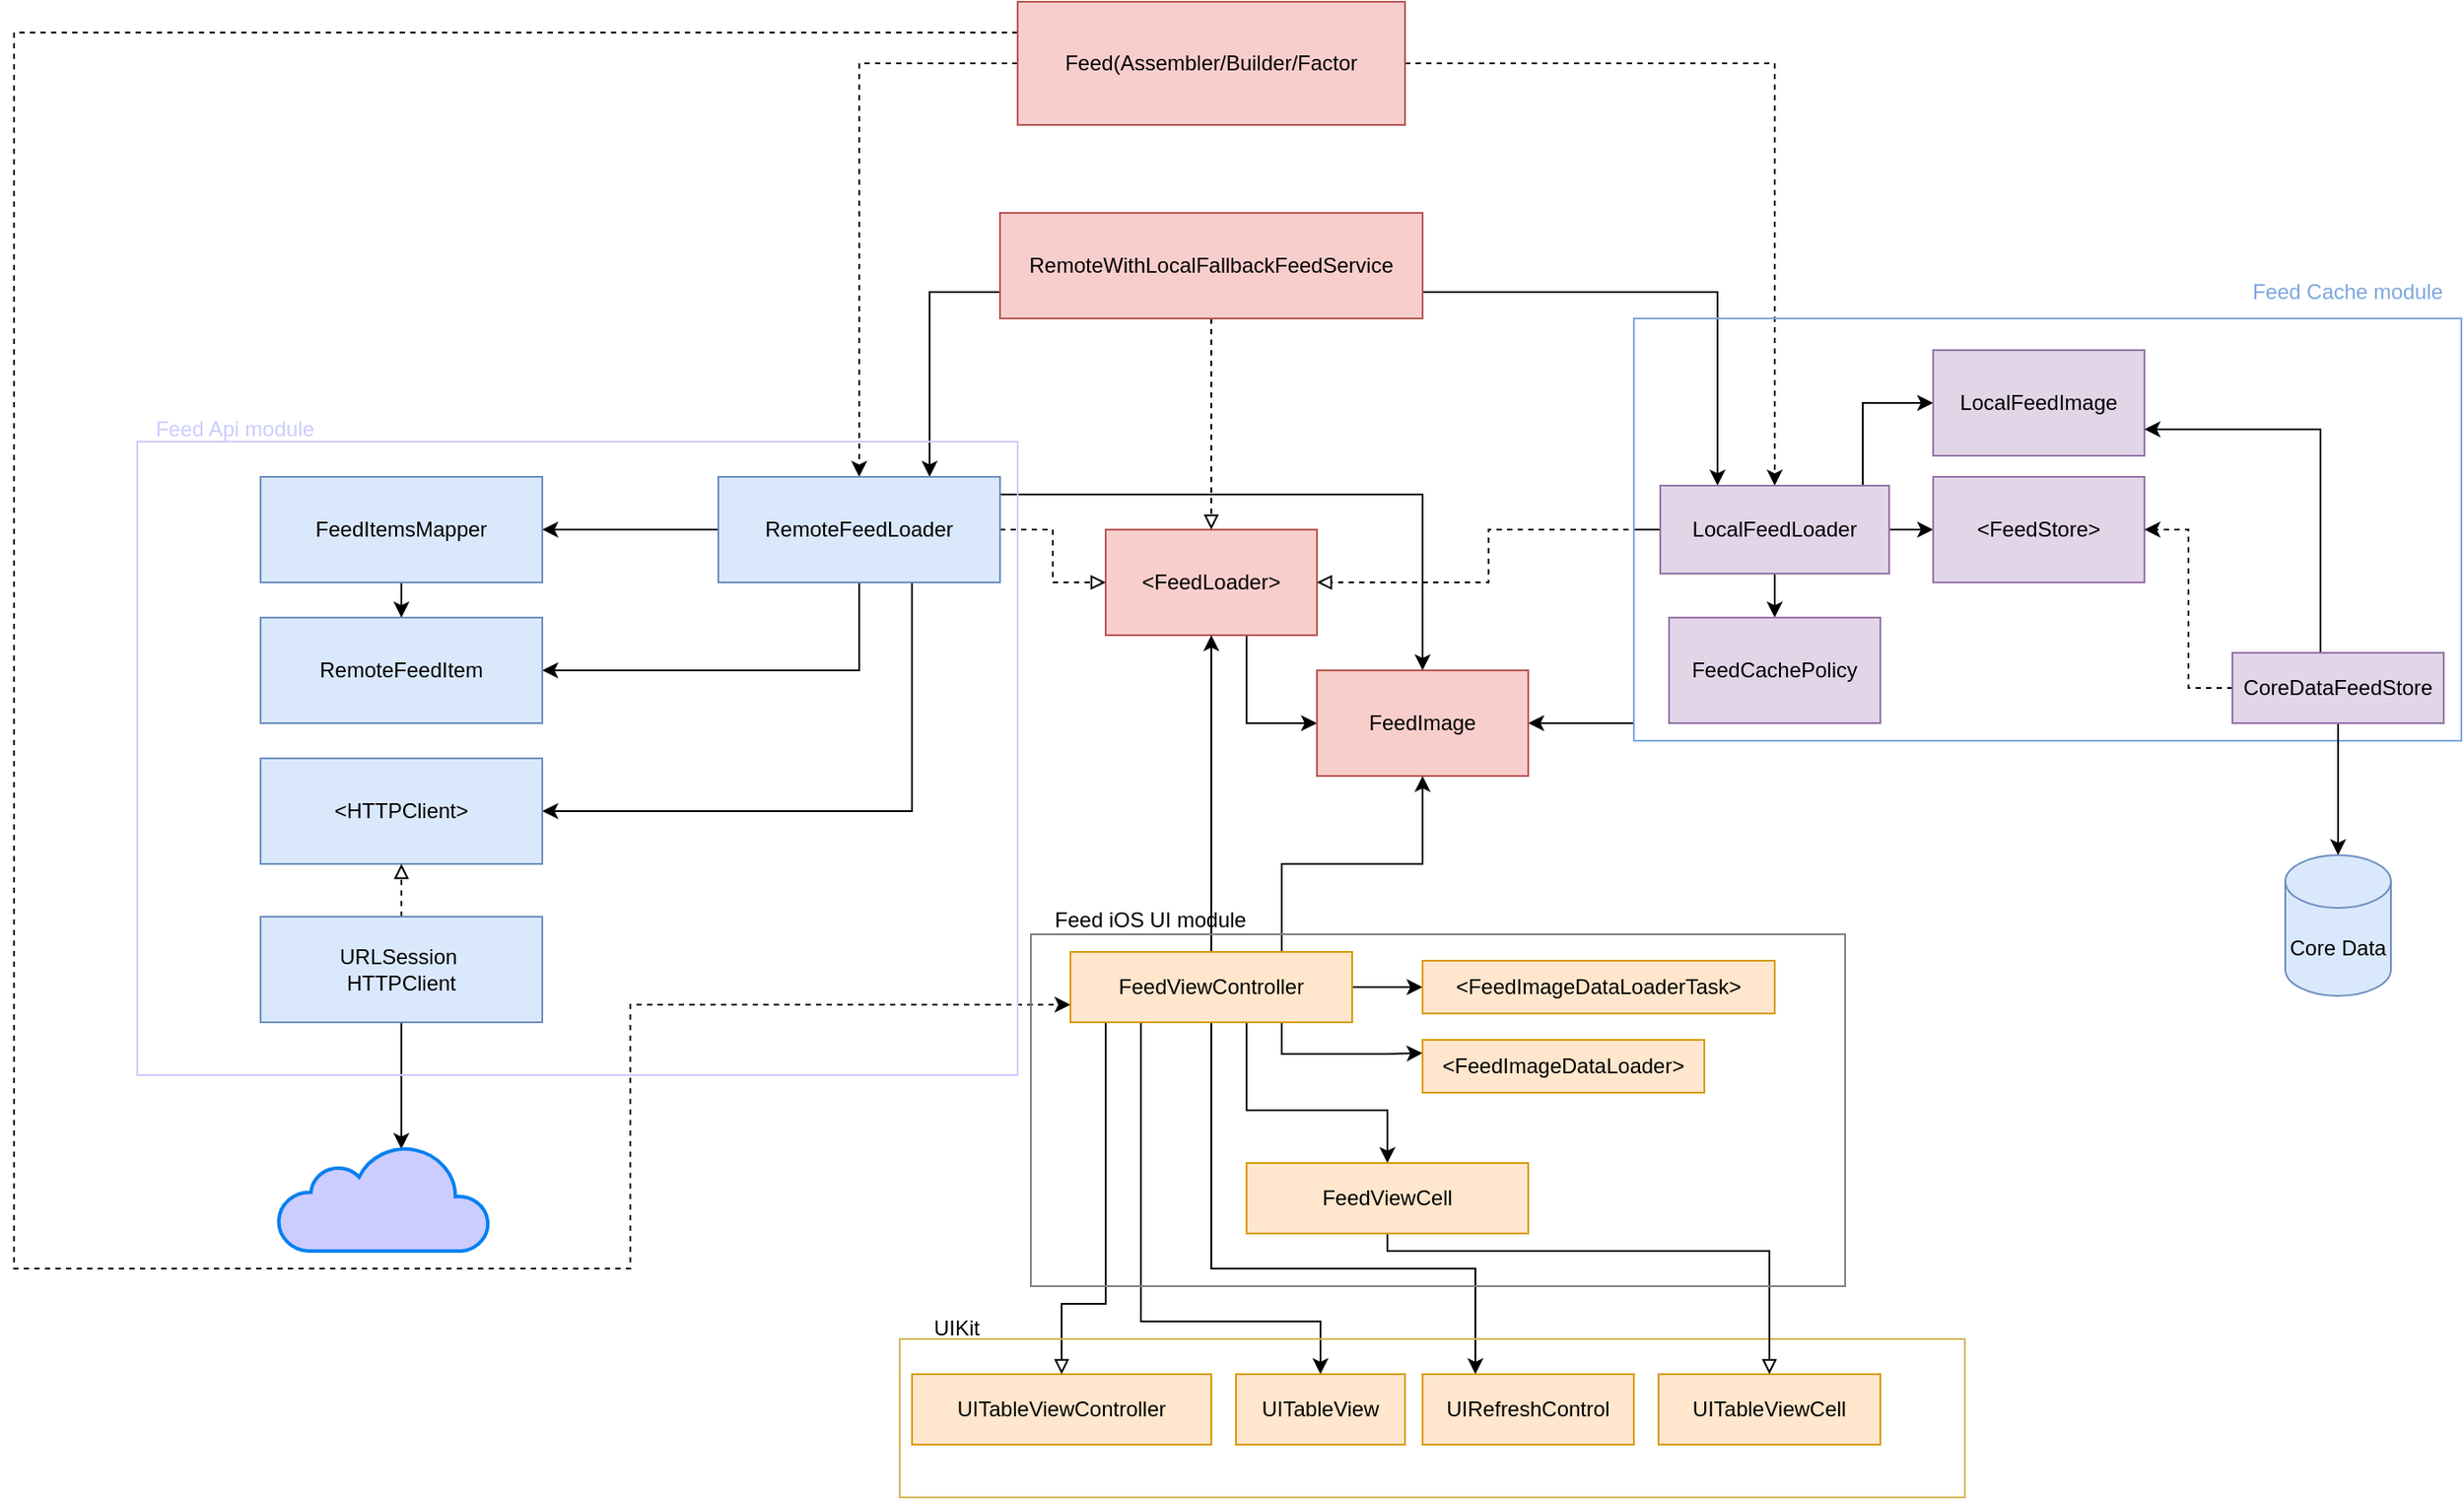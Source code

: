 <mxfile version="21.3.5" type="device">
  <diagram name="Page-1" id="5tE9PvvC92MBVU3yv-TN">
    <mxGraphModel dx="2190" dy="802" grid="1" gridSize="10" guides="1" tooltips="1" connect="1" arrows="1" fold="1" page="1" pageScale="1" pageWidth="827" pageHeight="1169" math="0" shadow="0">
      <root>
        <mxCell id="0" />
        <mxCell id="1" parent="0" />
        <mxCell id="9Ri4bayZUHAKm8TNs4ZH-6" style="edgeStyle=orthogonalEdgeStyle;rounded=0;orthogonalLoop=1;jettySize=auto;html=1;entryX=0;entryY=0.5;entryDx=0;entryDy=0;" parent="1" source="wkb4X_CLZkG0QTCTbJi_-1" target="9Ri4bayZUHAKm8TNs4ZH-5" edge="1">
          <mxGeometry relative="1" as="geometry">
            <Array as="points">
              <mxPoint x="420" y="430" />
            </Array>
          </mxGeometry>
        </mxCell>
        <mxCell id="wkb4X_CLZkG0QTCTbJi_-1" value="&amp;lt;FeedLoader&amp;gt;" style="rounded=0;whiteSpace=wrap;html=1;fillColor=#f8cecc;strokeColor=#b85450;" parent="1" vertex="1">
          <mxGeometry x="340" y="320" width="120" height="60" as="geometry" />
        </mxCell>
        <mxCell id="wkb4X_CLZkG0QTCTbJi_-16" style="edgeStyle=orthogonalEdgeStyle;rounded=0;orthogonalLoop=1;jettySize=auto;html=1;dashed=1;" parent="1" source="wkb4X_CLZkG0QTCTbJi_-2" target="wkb4X_CLZkG0QTCTbJi_-4" edge="1">
          <mxGeometry relative="1" as="geometry" />
        </mxCell>
        <mxCell id="wkb4X_CLZkG0QTCTbJi_-17" style="edgeStyle=orthogonalEdgeStyle;rounded=0;orthogonalLoop=1;jettySize=auto;html=1;dashed=1;" parent="1" source="wkb4X_CLZkG0QTCTbJi_-2" target="wkb4X_CLZkG0QTCTbJi_-5" edge="1">
          <mxGeometry relative="1" as="geometry" />
        </mxCell>
        <mxCell id="9oJwUBDEAIhy3Kt25aec-4" style="edgeStyle=orthogonalEdgeStyle;rounded=0;orthogonalLoop=1;jettySize=auto;html=1;entryX=0;entryY=0.75;entryDx=0;entryDy=0;dashed=1;exitX=0;exitY=0.25;exitDx=0;exitDy=0;" parent="1" source="wkb4X_CLZkG0QTCTbJi_-2" target="wkb4X_CLZkG0QTCTbJi_-7" edge="1">
          <mxGeometry relative="1" as="geometry">
            <Array as="points">
              <mxPoint x="-280" y="38" />
              <mxPoint x="-280" y="740" />
              <mxPoint x="70" y="740" />
              <mxPoint x="70" y="590" />
            </Array>
          </mxGeometry>
        </mxCell>
        <mxCell id="wkb4X_CLZkG0QTCTbJi_-2" value="Feed(Assembler/Builder/Factor" style="rounded=0;whiteSpace=wrap;html=1;fillColor=#f8cecc;strokeColor=#b85450;" parent="1" vertex="1">
          <mxGeometry x="290" y="20" width="220" height="70" as="geometry" />
        </mxCell>
        <mxCell id="wkb4X_CLZkG0QTCTbJi_-14" style="edgeStyle=orthogonalEdgeStyle;rounded=0;orthogonalLoop=1;jettySize=auto;html=1;entryX=0.75;entryY=0;entryDx=0;entryDy=0;exitX=0;exitY=0.75;exitDx=0;exitDy=0;" parent="1" source="wkb4X_CLZkG0QTCTbJi_-3" target="wkb4X_CLZkG0QTCTbJi_-4" edge="1">
          <mxGeometry relative="1" as="geometry">
            <Array as="points">
              <mxPoint x="240" y="185" />
            </Array>
          </mxGeometry>
        </mxCell>
        <mxCell id="wkb4X_CLZkG0QTCTbJi_-15" style="edgeStyle=orthogonalEdgeStyle;rounded=0;orthogonalLoop=1;jettySize=auto;html=1;exitX=1;exitY=0.75;exitDx=0;exitDy=0;entryX=0.25;entryY=0;entryDx=0;entryDy=0;" parent="1" source="wkb4X_CLZkG0QTCTbJi_-3" target="wkb4X_CLZkG0QTCTbJi_-5" edge="1">
          <mxGeometry relative="1" as="geometry" />
        </mxCell>
        <mxCell id="wkb4X_CLZkG0QTCTbJi_-18" style="edgeStyle=orthogonalEdgeStyle;rounded=0;orthogonalLoop=1;jettySize=auto;html=1;dashed=1;endArrow=block;endFill=0;" parent="1" source="wkb4X_CLZkG0QTCTbJi_-3" target="wkb4X_CLZkG0QTCTbJi_-1" edge="1">
          <mxGeometry relative="1" as="geometry" />
        </mxCell>
        <mxCell id="wkb4X_CLZkG0QTCTbJi_-3" value="RemoteWithLocalFallbackFeedService" style="rounded=0;whiteSpace=wrap;html=1;fillColor=#f8cecc;strokeColor=#b85450;" parent="1" vertex="1">
          <mxGeometry x="280" y="140" width="240" height="60" as="geometry" />
        </mxCell>
        <mxCell id="wkb4X_CLZkG0QTCTbJi_-12" style="edgeStyle=orthogonalEdgeStyle;rounded=0;orthogonalLoop=1;jettySize=auto;html=1;dashed=1;endArrow=block;endFill=0;" parent="1" source="wkb4X_CLZkG0QTCTbJi_-4" target="wkb4X_CLZkG0QTCTbJi_-1" edge="1">
          <mxGeometry relative="1" as="geometry" />
        </mxCell>
        <mxCell id="9Ri4bayZUHAKm8TNs4ZH-1" style="edgeStyle=orthogonalEdgeStyle;rounded=0;orthogonalLoop=1;jettySize=auto;html=1;" parent="1" source="wkb4X_CLZkG0QTCTbJi_-4" target="wkb4X_CLZkG0QTCTbJi_-20" edge="1">
          <mxGeometry relative="1" as="geometry" />
        </mxCell>
        <mxCell id="9Ri4bayZUHAKm8TNs4ZH-4" style="edgeStyle=orthogonalEdgeStyle;rounded=0;orthogonalLoop=1;jettySize=auto;html=1;entryX=1;entryY=0.5;entryDx=0;entryDy=0;" parent="1" source="wkb4X_CLZkG0QTCTbJi_-4" target="9Ri4bayZUHAKm8TNs4ZH-2" edge="1">
          <mxGeometry relative="1" as="geometry">
            <Array as="points">
              <mxPoint x="200" y="400" />
            </Array>
          </mxGeometry>
        </mxCell>
        <mxCell id="9Ri4bayZUHAKm8TNs4ZH-7" style="edgeStyle=orthogonalEdgeStyle;rounded=0;orthogonalLoop=1;jettySize=auto;html=1;" parent="1" source="wkb4X_CLZkG0QTCTbJi_-4" target="9Ri4bayZUHAKm8TNs4ZH-5" edge="1">
          <mxGeometry relative="1" as="geometry">
            <Array as="points">
              <mxPoint x="520" y="300" />
            </Array>
          </mxGeometry>
        </mxCell>
        <mxCell id="0OMT_AVmc9sH3o9Od09E-2" style="edgeStyle=orthogonalEdgeStyle;rounded=0;orthogonalLoop=1;jettySize=auto;html=1;entryX=1;entryY=0.5;entryDx=0;entryDy=0;" parent="1" source="wkb4X_CLZkG0QTCTbJi_-4" target="wkb4X_CLZkG0QTCTbJi_-19" edge="1">
          <mxGeometry relative="1" as="geometry">
            <Array as="points">
              <mxPoint x="230" y="480" />
            </Array>
          </mxGeometry>
        </mxCell>
        <mxCell id="wkb4X_CLZkG0QTCTbJi_-4" value="RemoteFeedLoader" style="rounded=0;whiteSpace=wrap;html=1;fillColor=#dae8fc;strokeColor=#6c8ebf;" parent="1" vertex="1">
          <mxGeometry x="120" y="290" width="160" height="60" as="geometry" />
        </mxCell>
        <mxCell id="wkb4X_CLZkG0QTCTbJi_-13" style="edgeStyle=orthogonalEdgeStyle;rounded=0;orthogonalLoop=1;jettySize=auto;html=1;entryX=1;entryY=0.5;entryDx=0;entryDy=0;dashed=1;endArrow=block;endFill=0;" parent="1" source="wkb4X_CLZkG0QTCTbJi_-5" target="wkb4X_CLZkG0QTCTbJi_-1" edge="1">
          <mxGeometry relative="1" as="geometry" />
        </mxCell>
        <mxCell id="mt7t5qOtKBUCOaAIjQfM-2" style="edgeStyle=orthogonalEdgeStyle;rounded=0;orthogonalLoop=1;jettySize=auto;html=1;entryX=0;entryY=0.5;entryDx=0;entryDy=0;" parent="1" source="wkb4X_CLZkG0QTCTbJi_-5" target="mt7t5qOtKBUCOaAIjQfM-1" edge="1">
          <mxGeometry relative="1" as="geometry" />
        </mxCell>
        <mxCell id="9Ri4bayZUHAKm8TNs4ZH-8" style="edgeStyle=orthogonalEdgeStyle;rounded=0;orthogonalLoop=1;jettySize=auto;html=1;entryX=1;entryY=0.5;entryDx=0;entryDy=0;" parent="1" source="wkb4X_CLZkG0QTCTbJi_-5" target="9Ri4bayZUHAKm8TNs4ZH-5" edge="1">
          <mxGeometry relative="1" as="geometry">
            <Array as="points">
              <mxPoint x="640" y="430" />
            </Array>
          </mxGeometry>
        </mxCell>
        <mxCell id="9Ri4bayZUHAKm8TNs4ZH-10" style="edgeStyle=orthogonalEdgeStyle;rounded=0;orthogonalLoop=1;jettySize=auto;html=1;entryX=0;entryY=0.5;entryDx=0;entryDy=0;" parent="1" source="wkb4X_CLZkG0QTCTbJi_-5" target="9Ri4bayZUHAKm8TNs4ZH-9" edge="1">
          <mxGeometry relative="1" as="geometry">
            <Array as="points">
              <mxPoint x="770" y="300" />
              <mxPoint x="770" y="248" />
            </Array>
          </mxGeometry>
        </mxCell>
        <mxCell id="0OMT_AVmc9sH3o9Od09E-5" style="edgeStyle=orthogonalEdgeStyle;rounded=0;orthogonalLoop=1;jettySize=auto;html=1;" parent="1" source="wkb4X_CLZkG0QTCTbJi_-5" target="0OMT_AVmc9sH3o9Od09E-3" edge="1">
          <mxGeometry relative="1" as="geometry" />
        </mxCell>
        <mxCell id="wkb4X_CLZkG0QTCTbJi_-5" value="LocalFeedLoader" style="rounded=0;whiteSpace=wrap;html=1;fillColor=#e1d5e7;strokeColor=#9673a6;" parent="1" vertex="1">
          <mxGeometry x="655" y="295" width="130" height="50" as="geometry" />
        </mxCell>
        <mxCell id="wkb4X_CLZkG0QTCTbJi_-6" value="UITableViewController" style="rounded=0;whiteSpace=wrap;html=1;fillColor=#ffe6cc;strokeColor=#d79b00;" parent="1" vertex="1">
          <mxGeometry x="230" y="800" width="170" height="40" as="geometry" />
        </mxCell>
        <mxCell id="wkb4X_CLZkG0QTCTbJi_-10" style="edgeStyle=orthogonalEdgeStyle;rounded=0;orthogonalLoop=1;jettySize=auto;html=1;entryX=0.5;entryY=0;entryDx=0;entryDy=0;endArrow=block;endFill=0;" parent="1" source="wkb4X_CLZkG0QTCTbJi_-7" target="wkb4X_CLZkG0QTCTbJi_-6" edge="1">
          <mxGeometry relative="1" as="geometry">
            <Array as="points">
              <mxPoint x="340" y="760" />
              <mxPoint x="315" y="760" />
            </Array>
          </mxGeometry>
        </mxCell>
        <mxCell id="wkb4X_CLZkG0QTCTbJi_-11" style="edgeStyle=orthogonalEdgeStyle;rounded=0;orthogonalLoop=1;jettySize=auto;html=1;entryX=0.5;entryY=1;entryDx=0;entryDy=0;" parent="1" source="wkb4X_CLZkG0QTCTbJi_-7" target="wkb4X_CLZkG0QTCTbJi_-1" edge="1">
          <mxGeometry relative="1" as="geometry" />
        </mxCell>
        <mxCell id="9oJwUBDEAIhy3Kt25aec-3" style="edgeStyle=orthogonalEdgeStyle;rounded=0;orthogonalLoop=1;jettySize=auto;html=1;entryX=0.25;entryY=0;entryDx=0;entryDy=0;" parent="1" source="wkb4X_CLZkG0QTCTbJi_-7" target="9oJwUBDEAIhy3Kt25aec-2" edge="1">
          <mxGeometry relative="1" as="geometry">
            <Array as="points">
              <mxPoint x="400" y="740" />
              <mxPoint x="550" y="740" />
            </Array>
          </mxGeometry>
        </mxCell>
        <mxCell id="9oJwUBDEAIhy3Kt25aec-5" style="edgeStyle=orthogonalEdgeStyle;rounded=0;orthogonalLoop=1;jettySize=auto;html=1;exitX=0.75;exitY=0;exitDx=0;exitDy=0;" parent="1" source="wkb4X_CLZkG0QTCTbJi_-7" target="9Ri4bayZUHAKm8TNs4ZH-5" edge="1">
          <mxGeometry relative="1" as="geometry" />
        </mxCell>
        <mxCell id="8CEh4J7_kmvw50hiCcKO-3" style="edgeStyle=orthogonalEdgeStyle;rounded=0;orthogonalLoop=1;jettySize=auto;html=1;" parent="1" source="wkb4X_CLZkG0QTCTbJi_-7" target="8CEh4J7_kmvw50hiCcKO-1" edge="1">
          <mxGeometry relative="1" as="geometry">
            <Array as="points">
              <mxPoint x="360" y="770" />
              <mxPoint x="462" y="770" />
            </Array>
          </mxGeometry>
        </mxCell>
        <mxCell id="8CEh4J7_kmvw50hiCcKO-6" style="edgeStyle=orthogonalEdgeStyle;rounded=0;orthogonalLoop=1;jettySize=auto;html=1;" parent="1" source="wkb4X_CLZkG0QTCTbJi_-7" target="8CEh4J7_kmvw50hiCcKO-4" edge="1">
          <mxGeometry relative="1" as="geometry">
            <Array as="points">
              <mxPoint x="420" y="650" />
              <mxPoint x="500" y="650" />
            </Array>
          </mxGeometry>
        </mxCell>
        <mxCell id="8CEh4J7_kmvw50hiCcKO-9" style="edgeStyle=orthogonalEdgeStyle;rounded=0;orthogonalLoop=1;jettySize=auto;html=1;entryX=0;entryY=0.25;entryDx=0;entryDy=0;" parent="1" source="wkb4X_CLZkG0QTCTbJi_-7" target="8CEh4J7_kmvw50hiCcKO-7" edge="1">
          <mxGeometry relative="1" as="geometry">
            <Array as="points">
              <mxPoint x="440" y="618" />
              <mxPoint x="500" y="618" />
            </Array>
          </mxGeometry>
        </mxCell>
        <mxCell id="8CEh4J7_kmvw50hiCcKO-10" style="edgeStyle=orthogonalEdgeStyle;rounded=0;orthogonalLoop=1;jettySize=auto;html=1;" parent="1" source="wkb4X_CLZkG0QTCTbJi_-7" target="8CEh4J7_kmvw50hiCcKO-8" edge="1">
          <mxGeometry relative="1" as="geometry" />
        </mxCell>
        <mxCell id="wkb4X_CLZkG0QTCTbJi_-7" value="FeedViewController" style="rounded=0;whiteSpace=wrap;html=1;fillColor=#ffe6cc;strokeColor=#d79b00;" parent="1" vertex="1">
          <mxGeometry x="320" y="560" width="160" height="40" as="geometry" />
        </mxCell>
        <mxCell id="wkb4X_CLZkG0QTCTbJi_-19" value="&amp;lt;HTTPClient&amp;gt;" style="rounded=0;whiteSpace=wrap;html=1;fillColor=#dae8fc;strokeColor=#6c8ebf;" parent="1" vertex="1">
          <mxGeometry x="-140" y="450" width="160" height="60" as="geometry" />
        </mxCell>
        <mxCell id="9Ri4bayZUHAKm8TNs4ZH-3" style="edgeStyle=orthogonalEdgeStyle;rounded=0;orthogonalLoop=1;jettySize=auto;html=1;" parent="1" source="wkb4X_CLZkG0QTCTbJi_-20" target="9Ri4bayZUHAKm8TNs4ZH-2" edge="1">
          <mxGeometry relative="1" as="geometry" />
        </mxCell>
        <mxCell id="wkb4X_CLZkG0QTCTbJi_-20" value="FeedItemsMapper" style="rounded=0;whiteSpace=wrap;html=1;fillColor=#dae8fc;strokeColor=#6c8ebf;" parent="1" vertex="1">
          <mxGeometry x="-140" y="290" width="160" height="60" as="geometry" />
        </mxCell>
        <mxCell id="wkb4X_CLZkG0QTCTbJi_-26" value="&lt;font color=&quot;#ccccff&quot;&gt;Feed Api module&lt;/font&gt;" style="text;html=1;align=center;verticalAlign=middle;resizable=0;points=[];autosize=1;strokeColor=none;fillColor=none;" parent="1" vertex="1">
          <mxGeometry x="-210" y="248" width="110" height="30" as="geometry" />
        </mxCell>
        <mxCell id="wkb4X_CLZkG0QTCTbJi_-28" style="edgeStyle=orthogonalEdgeStyle;rounded=0;orthogonalLoop=1;jettySize=auto;html=1;exitX=0.5;exitY=0;exitDx=0;exitDy=0;entryX=0.5;entryY=1;entryDx=0;entryDy=0;endArrow=block;endFill=0;dashed=1;" parent="1" source="wkb4X_CLZkG0QTCTbJi_-27" target="wkb4X_CLZkG0QTCTbJi_-19" edge="1">
          <mxGeometry relative="1" as="geometry" />
        </mxCell>
        <mxCell id="wkb4X_CLZkG0QTCTbJi_-30" style="edgeStyle=orthogonalEdgeStyle;rounded=0;orthogonalLoop=1;jettySize=auto;html=1;entryX=0.583;entryY=0.033;entryDx=0;entryDy=0;entryPerimeter=0;" parent="1" source="wkb4X_CLZkG0QTCTbJi_-27" target="wkb4X_CLZkG0QTCTbJi_-29" edge="1">
          <mxGeometry relative="1" as="geometry" />
        </mxCell>
        <mxCell id="wkb4X_CLZkG0QTCTbJi_-27" value="URLSession&amp;nbsp;&lt;br&gt;HTTPClient" style="rounded=0;whiteSpace=wrap;html=1;fillColor=#dae8fc;strokeColor=#6c8ebf;" parent="1" vertex="1">
          <mxGeometry x="-140" y="540" width="160" height="60" as="geometry" />
        </mxCell>
        <mxCell id="wkb4X_CLZkG0QTCTbJi_-29" value="" style="html=1;verticalLabelPosition=bottom;align=center;labelBackgroundColor=#ffffff;verticalAlign=top;strokeWidth=2;strokeColor=#0080F0;shadow=0;dashed=0;shape=mxgraph.ios7.icons.cloud;fillColor=#CCCCFF;" parent="1" vertex="1">
          <mxGeometry x="-130" y="670" width="120" height="60" as="geometry" />
        </mxCell>
        <mxCell id="wkb4X_CLZkG0QTCTbJi_-25" value="" style="rounded=0;whiteSpace=wrap;html=1;fillColor=none;strokeColor=#CCCCFF;" parent="1" vertex="1">
          <mxGeometry x="-210" y="270" width="500" height="360" as="geometry" />
        </mxCell>
        <mxCell id="mt7t5qOtKBUCOaAIjQfM-1" value="&amp;lt;FeedStore&amp;gt;" style="rounded=0;whiteSpace=wrap;html=1;fillColor=#e1d5e7;strokeColor=#9673a6;" parent="1" vertex="1">
          <mxGeometry x="810" y="290" width="120" height="60" as="geometry" />
        </mxCell>
        <mxCell id="mt7t5qOtKBUCOaAIjQfM-3" value="" style="rounded=0;whiteSpace=wrap;html=1;fillColor=none;strokeColor=#7EA6E0;" parent="1" vertex="1">
          <mxGeometry x="640" y="200" width="470" height="240" as="geometry" />
        </mxCell>
        <mxCell id="mt7t5qOtKBUCOaAIjQfM-4" value="&lt;font&gt;Feed Cache module&lt;/font&gt;" style="text;html=1;align=center;verticalAlign=middle;resizable=0;points=[];autosize=1;strokeColor=none;fillColor=none;fontColor=#7EA6E0;" parent="1" vertex="1">
          <mxGeometry x="980" y="170" width="130" height="30" as="geometry" />
        </mxCell>
        <mxCell id="9Ri4bayZUHAKm8TNs4ZH-2" value="RemoteFeedItem" style="rounded=0;whiteSpace=wrap;html=1;fillColor=#dae8fc;strokeColor=#6c8ebf;" parent="1" vertex="1">
          <mxGeometry x="-140" y="370" width="160" height="60" as="geometry" />
        </mxCell>
        <mxCell id="9Ri4bayZUHAKm8TNs4ZH-5" value="FeedImage" style="rounded=0;whiteSpace=wrap;html=1;fillColor=#f8cecc;strokeColor=#b85450;" parent="1" vertex="1">
          <mxGeometry x="460" y="400" width="120" height="60" as="geometry" />
        </mxCell>
        <mxCell id="9Ri4bayZUHAKm8TNs4ZH-9" value="LocalFeedImage" style="rounded=0;whiteSpace=wrap;html=1;fillColor=#e1d5e7;strokeColor=#9673a6;" parent="1" vertex="1">
          <mxGeometry x="810" y="218" width="120" height="60" as="geometry" />
        </mxCell>
        <mxCell id="0OMT_AVmc9sH3o9Od09E-3" value="FeedCachePolicy" style="rounded=0;whiteSpace=wrap;html=1;fillColor=#e1d5e7;strokeColor=#9673a6;" parent="1" vertex="1">
          <mxGeometry x="660" y="370" width="120" height="60" as="geometry" />
        </mxCell>
        <mxCell id="xbsetehJaYri_gD3bekH-2" style="edgeStyle=orthogonalEdgeStyle;rounded=0;orthogonalLoop=1;jettySize=auto;html=1;entryX=1;entryY=0.5;entryDx=0;entryDy=0;dashed=1;" parent="1" source="xbsetehJaYri_gD3bekH-1" target="mt7t5qOtKBUCOaAIjQfM-1" edge="1">
          <mxGeometry relative="1" as="geometry" />
        </mxCell>
        <mxCell id="xbsetehJaYri_gD3bekH-3" style="edgeStyle=orthogonalEdgeStyle;rounded=0;orthogonalLoop=1;jettySize=auto;html=1;entryX=1;entryY=0.75;entryDx=0;entryDy=0;" parent="1" source="xbsetehJaYri_gD3bekH-1" target="9Ri4bayZUHAKm8TNs4ZH-9" edge="1">
          <mxGeometry relative="1" as="geometry">
            <Array as="points">
              <mxPoint x="1030" y="263" />
            </Array>
          </mxGeometry>
        </mxCell>
        <mxCell id="xbsetehJaYri_gD3bekH-5" style="edgeStyle=orthogonalEdgeStyle;rounded=0;orthogonalLoop=1;jettySize=auto;html=1;" parent="1" source="xbsetehJaYri_gD3bekH-1" target="xbsetehJaYri_gD3bekH-4" edge="1">
          <mxGeometry relative="1" as="geometry" />
        </mxCell>
        <mxCell id="xbsetehJaYri_gD3bekH-1" value="CoreDataFeedStore" style="rounded=0;whiteSpace=wrap;html=1;fillColor=#e1d5e7;strokeColor=#9673a6;" parent="1" vertex="1">
          <mxGeometry x="980" y="390" width="120" height="40" as="geometry" />
        </mxCell>
        <mxCell id="xbsetehJaYri_gD3bekH-4" value="Core Data" style="shape=cylinder3;whiteSpace=wrap;html=1;boundedLbl=1;backgroundOutline=1;size=15;fillColor=#dae8fc;strokeColor=#6c8ebf;" parent="1" vertex="1">
          <mxGeometry x="1010" y="505" width="60" height="80" as="geometry" />
        </mxCell>
        <mxCell id="9oJwUBDEAIhy3Kt25aec-2" value="UIRefreshControl" style="rounded=0;whiteSpace=wrap;html=1;fillColor=#ffe6cc;strokeColor=#d79b00;" parent="1" vertex="1">
          <mxGeometry x="520" y="800" width="120" height="40" as="geometry" />
        </mxCell>
        <mxCell id="9oJwUBDEAIhy3Kt25aec-6" value="Feed iOS UI module" style="text;html=1;align=center;verticalAlign=middle;resizable=0;points=[];autosize=1;strokeColor=none;fillColor=none;" parent="1" vertex="1">
          <mxGeometry x="300" y="527" width="130" height="30" as="geometry" />
        </mxCell>
        <mxCell id="9oJwUBDEAIhy3Kt25aec-7" value="UIKit" style="text;html=1;align=center;verticalAlign=middle;resizable=0;points=[];autosize=1;strokeColor=none;fillColor=none;" parent="1" vertex="1">
          <mxGeometry x="230" y="759" width="50" height="30" as="geometry" />
        </mxCell>
        <mxCell id="9oJwUBDEAIhy3Kt25aec-8" value="" style="rounded=0;whiteSpace=wrap;html=1;fillColor=none;strokeColor=#D6B656;" parent="1" vertex="1">
          <mxGeometry x="223" y="780" width="605" height="90" as="geometry" />
        </mxCell>
        <mxCell id="8CEh4J7_kmvw50hiCcKO-1" value="UITableView&lt;br&gt;" style="rounded=0;whiteSpace=wrap;html=1;fillColor=#ffe6cc;strokeColor=#d79b00;" parent="1" vertex="1">
          <mxGeometry x="414" y="800" width="96" height="40" as="geometry" />
        </mxCell>
        <mxCell id="8CEh4J7_kmvw50hiCcKO-2" value="UITableViewCell&lt;br&gt;" style="rounded=0;whiteSpace=wrap;html=1;fillColor=#ffe6cc;strokeColor=#d79b00;" parent="1" vertex="1">
          <mxGeometry x="654" y="800" width="126" height="40" as="geometry" />
        </mxCell>
        <mxCell id="8CEh4J7_kmvw50hiCcKO-11" style="edgeStyle=orthogonalEdgeStyle;rounded=0;orthogonalLoop=1;jettySize=auto;html=1;endArrow=block;endFill=0;" parent="1" source="8CEh4J7_kmvw50hiCcKO-4" target="8CEh4J7_kmvw50hiCcKO-2" edge="1">
          <mxGeometry relative="1" as="geometry">
            <Array as="points">
              <mxPoint x="500" y="730" />
              <mxPoint x="717" y="730" />
            </Array>
          </mxGeometry>
        </mxCell>
        <mxCell id="8CEh4J7_kmvw50hiCcKO-4" value="FeedViewCell&lt;br&gt;" style="rounded=0;whiteSpace=wrap;html=1;fillColor=#ffe6cc;strokeColor=#d79b00;" parent="1" vertex="1">
          <mxGeometry x="420" y="680" width="160" height="40" as="geometry" />
        </mxCell>
        <mxCell id="8CEh4J7_kmvw50hiCcKO-7" value="&amp;lt;FeedImageDataLoader&amp;gt;" style="rounded=0;whiteSpace=wrap;html=1;fillColor=#ffe6cc;strokeColor=#d79b00;" parent="1" vertex="1">
          <mxGeometry x="520" y="610" width="160" height="30" as="geometry" />
        </mxCell>
        <mxCell id="8CEh4J7_kmvw50hiCcKO-8" value="&amp;lt;FeedImageDataLoaderTask&amp;gt;" style="rounded=0;whiteSpace=wrap;html=1;fillColor=#ffe6cc;strokeColor=#d79b00;" parent="1" vertex="1">
          <mxGeometry x="520" y="565" width="200" height="30" as="geometry" />
        </mxCell>
        <mxCell id="8CEh4J7_kmvw50hiCcKO-12" value="" style="rounded=0;whiteSpace=wrap;html=1;fillColor=none;strokeColor=#808080;" parent="1" vertex="1">
          <mxGeometry x="297.5" y="550" width="462.5" height="200" as="geometry" />
        </mxCell>
      </root>
    </mxGraphModel>
  </diagram>
</mxfile>
